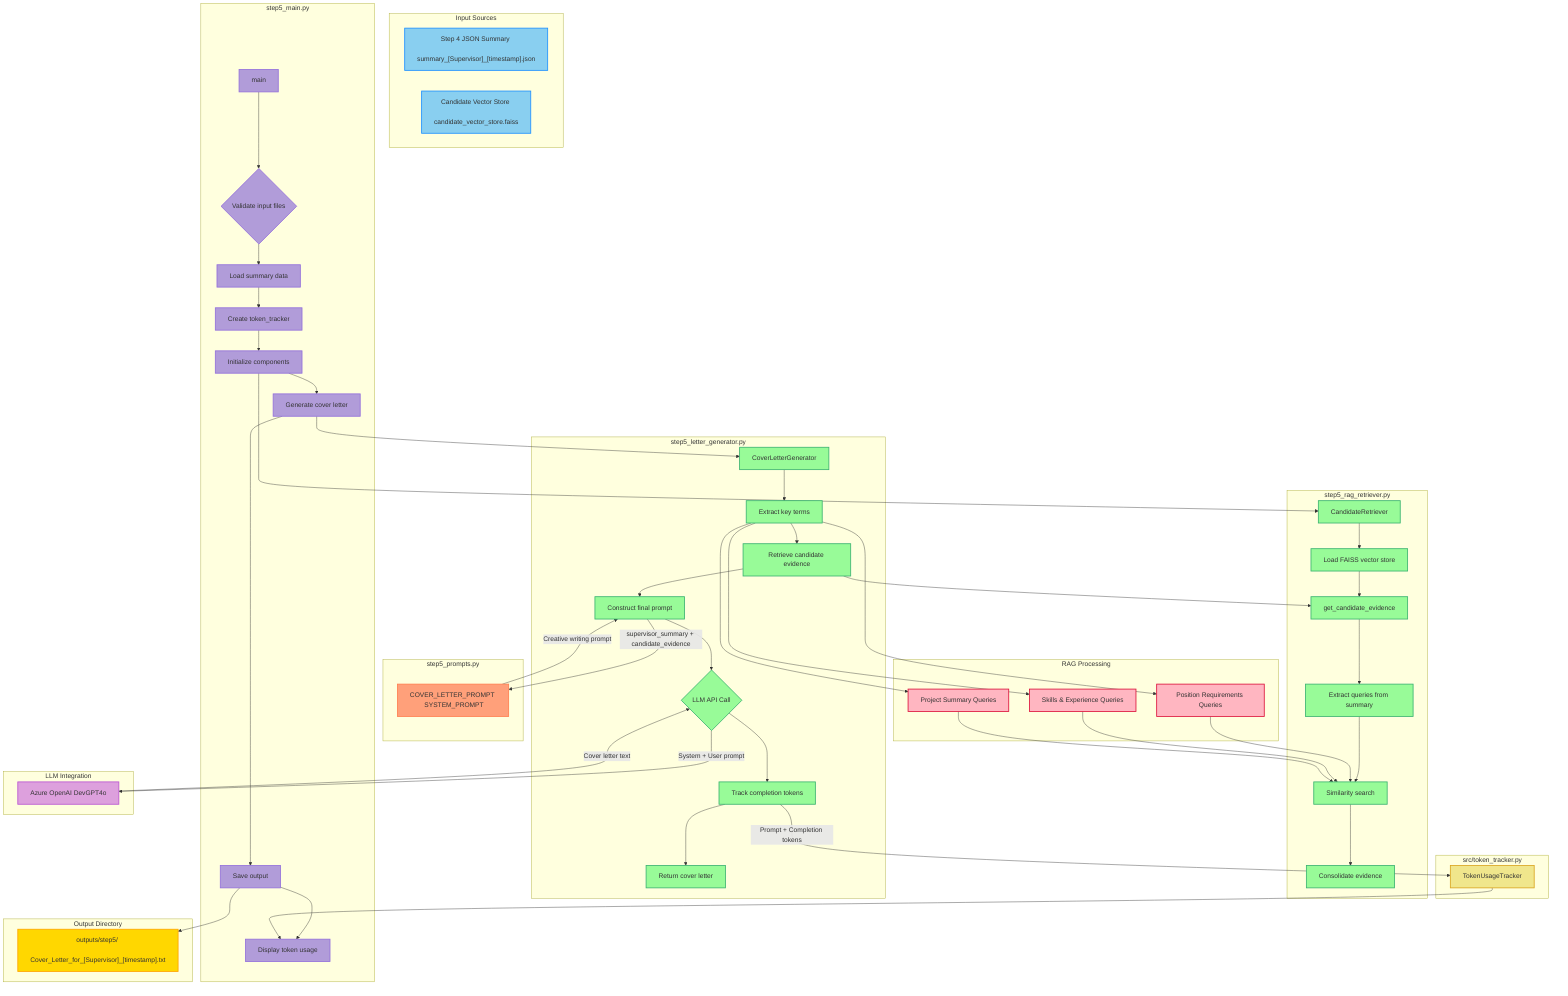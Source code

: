 graph TD
    %% ========================
    %% Color Scheme for Clarity
    %% ========================
    classDef userInput fill:#89CFF0,stroke:#1E90FF,color:#333,stroke-width:2px
    classDef script fill:#B19CD9,stroke:#9370DB,color:#333,stroke-width:2px
    classDef process fill:#98FB98,stroke:#3CB371,color:#333,stroke-width:2px
    classDef data fill:#FFA07A,stroke:#FF7F50,color:#333,stroke-width:2px
    classDef output fill:#FFD700,stroke:#FFA500,color:#333,stroke-width:2px
    classDef tokenTracker fill:#F0E68C,stroke:#DAA520,color:#333,stroke-width:2px
    classDef llm fill:#DDA0DD,stroke:#BA55D3,color:#333,stroke-width:2px
    classDef rag fill:#FFB6C1,stroke:#DC143C,color:#333,stroke-width:2px

    subgraph "Input Sources"
        A["Step 4 JSON Summary <br/> summary_[Supervisor]_[timestamp].json"]
        B["Candidate Vector Store <br/> candidate_vector_store.faiss"]
    end

    subgraph "step5_main.py"
        C[main] --> D{Validate input files};
        D --> E[Load summary data];
        E --> F[Create token_tracker];
        F --> G[Initialize components];
        G --> H[Generate cover letter];
        H --> I[Save output];
        I --> J[Display token usage];
    end

    subgraph "step5_rag_retriever.py"
        K[CandidateRetriever]
        G --> K;
        K --> L[Load FAISS vector store];
        L --> M[get_candidate_evidence];
        M --> N[Extract queries from summary];
        N --> O[Similarity search];
        O --> P[Consolidate evidence];
    end

    subgraph "step5_letter_generator.py"
        Q[CoverLetterGenerator]
        H --> Q;
        Q --> R[Extract key terms];
        R --> S[Retrieve candidate evidence];
        S --> T[Construct final prompt];
        T --> U{LLM API Call};
        U --> V[Track completion tokens];
        V --> W[Return cover letter];
    end
    
    subgraph "step5_prompts.py"
        X[COVER_LETTER_PROMPT <br/> SYSTEM_PROMPT]
        T -- "supervisor_summary + candidate_evidence" --> X;
        X -- "Creative writing prompt" --> T;
    end

    subgraph "RAG Processing"
        Y[Position Requirements Queries]
        Z[Skills & Experience Queries]
        AA[Project Summary Queries]
        R --> Y;
        R --> Z; 
        R --> AA;
        Y --> O;
        Z --> O;
        AA --> O;
    end

    subgraph "LLM Integration"
        BB[Azure OpenAI DevGPT4o]
        U -- "System + User prompt" --> BB;
        BB -- "Cover letter text" --> U;
    end

    subgraph "src/token_tracker.py"
        CC[TokenUsageTracker]
        V -- "Prompt + Completion tokens" --> CC;
        CC --> J;
    end

    subgraph "Output Directory"
        DD["outputs/step5/ <br/> Cover_Letter_for_[Supervisor]_[timestamp].txt"]
        I --> DD;
    end

    %% Connect RAG retrieval
    S --> M;

    %% Apply styling
    class A,B userInput;
    class C,D,E,F,G,H,I,J script;
    class K,L,M,N,O,P,Q,R,S,T,U,V,W process;
    class X data;
    class Y,Z,AA rag;
    class BB llm;
    class CC tokenTracker;
    class DD output;